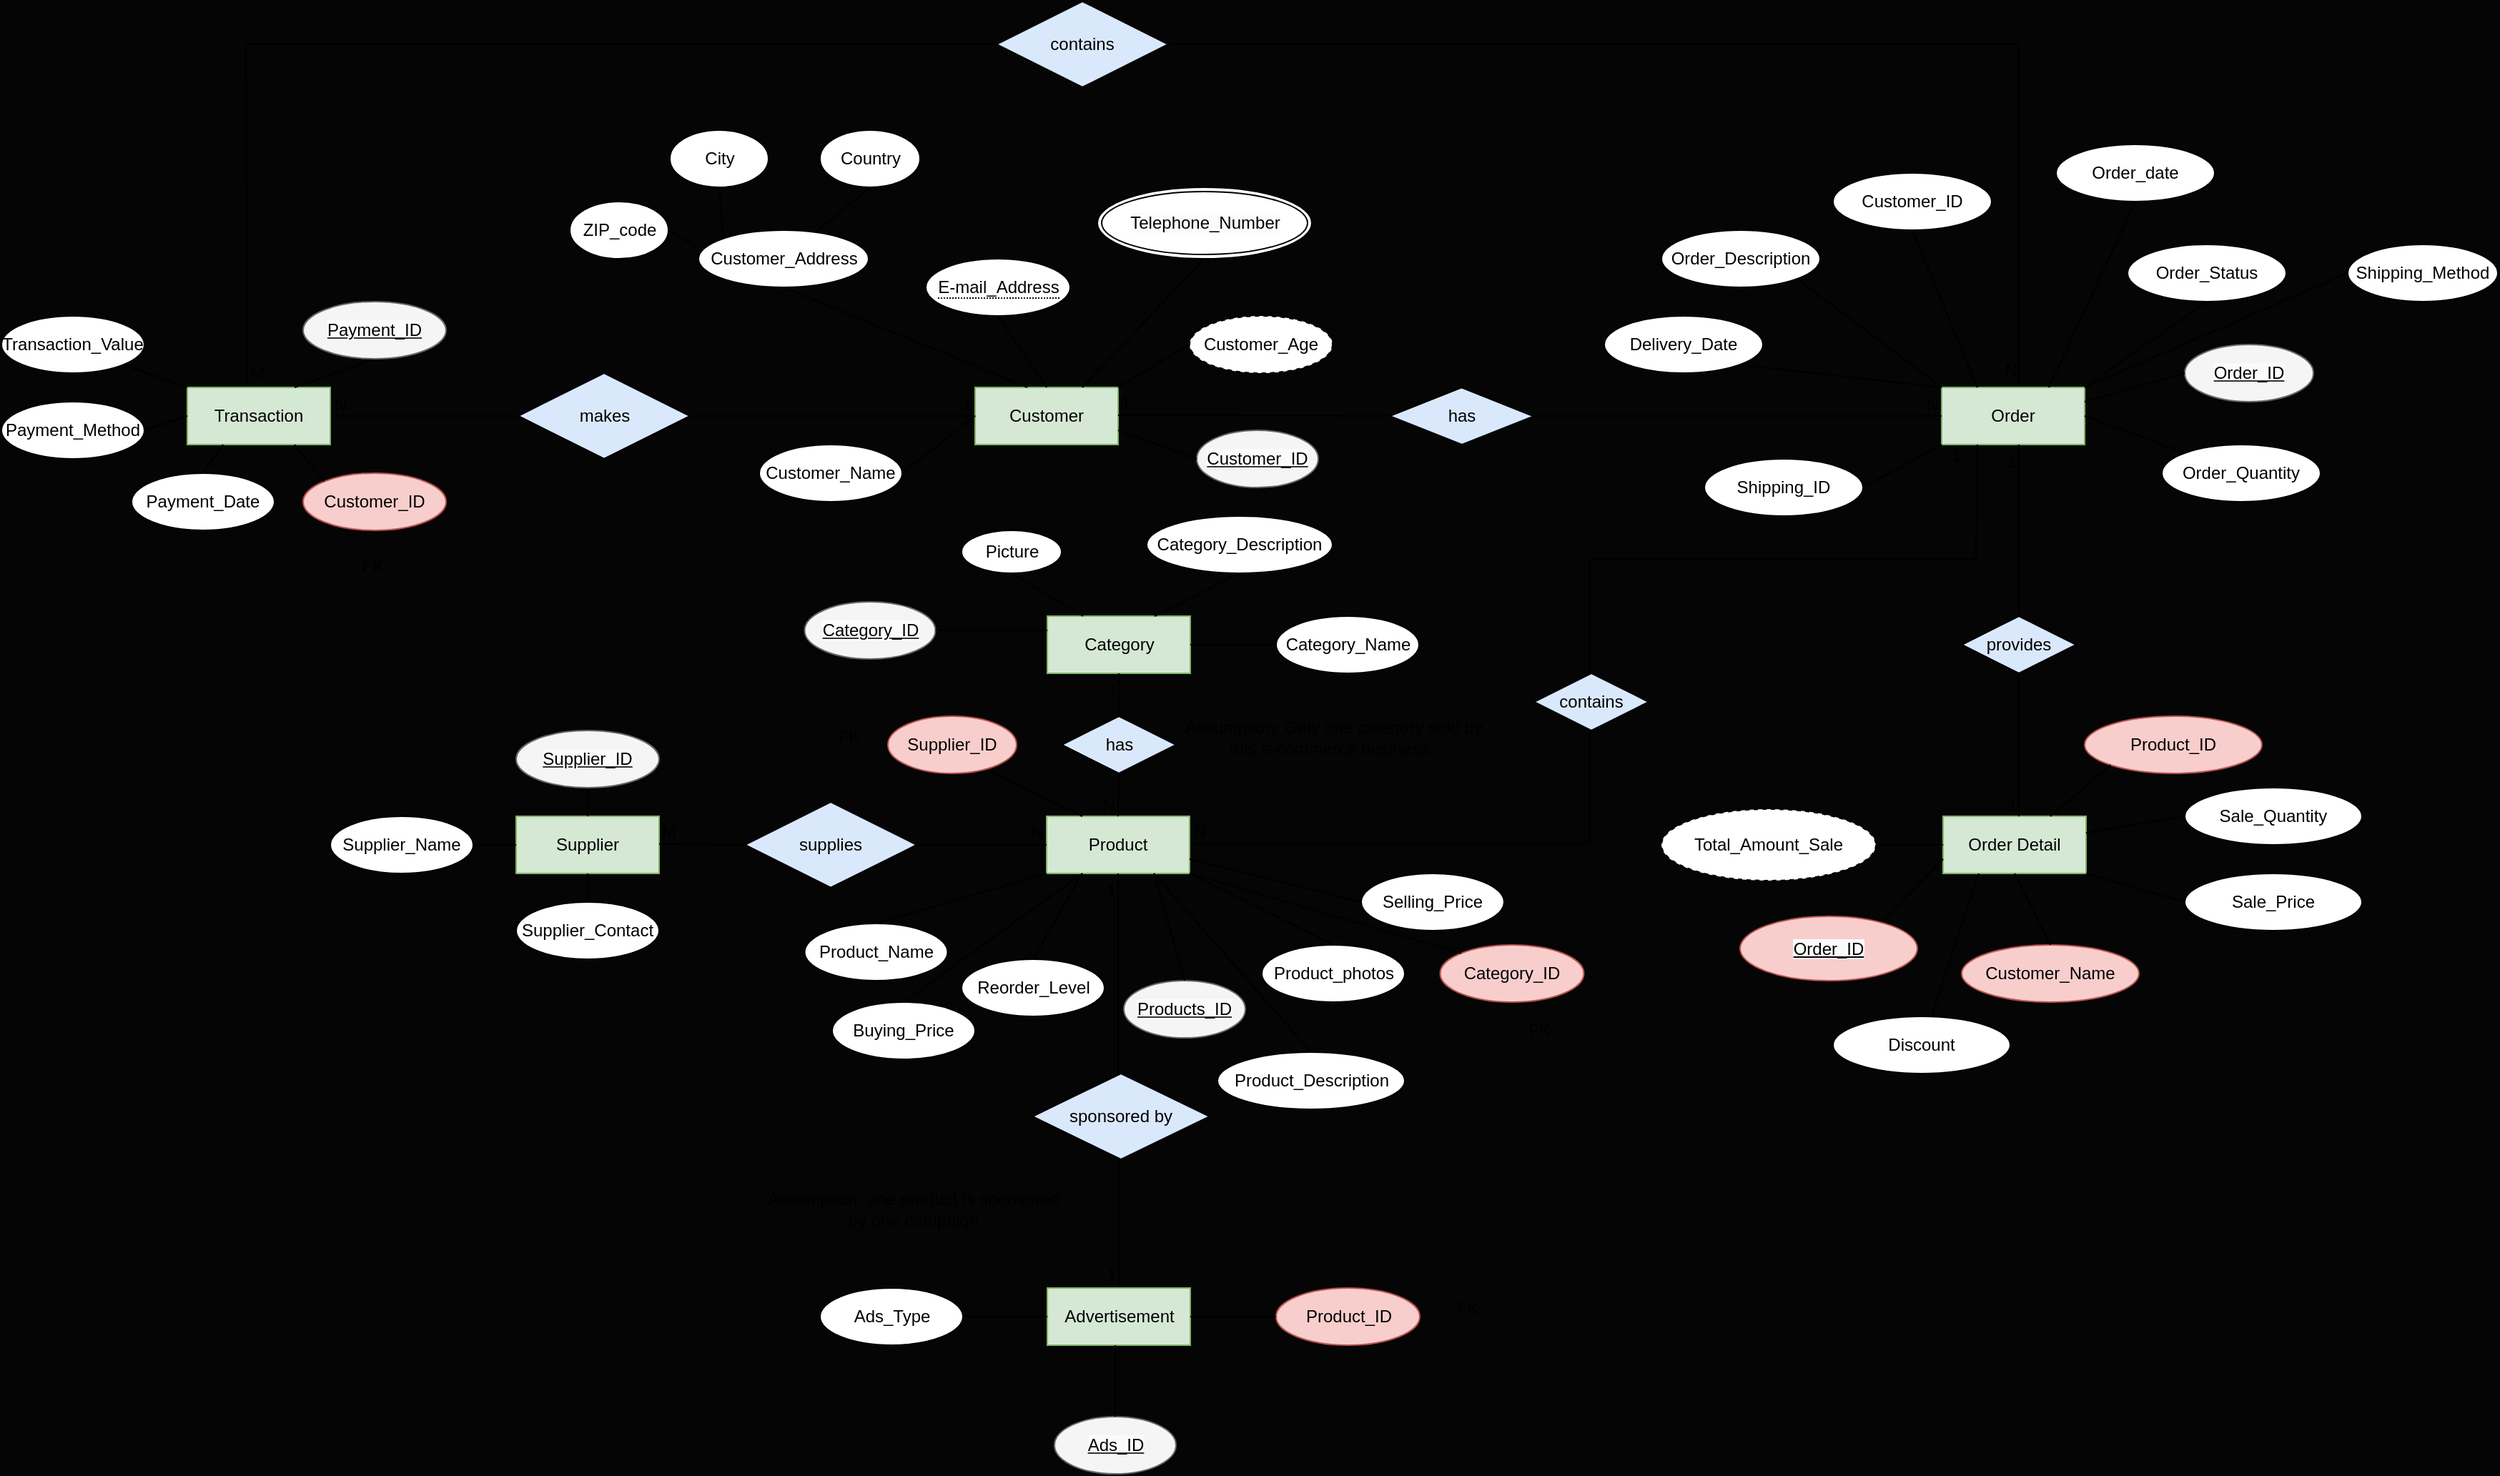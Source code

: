 <mxfile>
    <diagram name="Page-1" id="ivrqiA3PI_ZQujy4Wrm9">
        <mxGraphModel dx="2229" dy="1797" grid="1" gridSize="10" guides="1" tooltips="1" connect="1" arrows="1" fold="1" page="1" pageScale="1" pageWidth="1169" pageHeight="827" background="#050505" math="0" shadow="0">
            <root>
                <mxCell id="0"/>
                <mxCell id="1" parent="0"/>
                <mxCell id="GLYRe_VKkiP-eNtGVK_R-2" value="Customer" style="whiteSpace=wrap;html=1;align=center;fillColor=#d5e8d4;strokeColor=#82b366;" parent="1" vertex="1">
                    <mxGeometry x="511" y="-50" width="100" height="40" as="geometry"/>
                </mxCell>
                <mxCell id="GLYRe_VKkiP-eNtGVK_R-3" value="Product" style="whiteSpace=wrap;html=1;align=center;fillColor=#d5e8d4;strokeColor=#82b366;" parent="1" vertex="1">
                    <mxGeometry x="561" y="250" width="100" height="40" as="geometry"/>
                </mxCell>
                <mxCell id="GLYRe_VKkiP-eNtGVK_R-4" value="Order" style="whiteSpace=wrap;html=1;align=center;points=[[0,0,0,0,0],[0,0.25,0,0,0],[0,0.5,0,0,0],[0,0.75,0,0,0],[0,1,0,0,0],[0.25,0,0,0,0],[0.25,1,0,0,0],[0.5,0,0,0,0],[0.5,1,0,0,0],[0.75,0,0,0,0],[0.75,1,0,0,0],[1,0,0,0,0],[1,0.25,0,0,0],[1,0.5,0,0,0],[1,0.75,0,0,0],[1,1,0,0,0]];fillColor=#d5e8d4;strokeColor=#82b366;" parent="1" vertex="1">
                    <mxGeometry x="1187" y="-50" width="100" height="40" as="geometry"/>
                </mxCell>
                <mxCell id="GLYRe_VKkiP-eNtGVK_R-5" value="Order Detail" style="whiteSpace=wrap;html=1;align=center;fillColor=#d5e8d4;strokeColor=#82b366;" parent="1" vertex="1">
                    <mxGeometry x="1188" y="250" width="100" height="40" as="geometry"/>
                </mxCell>
                <mxCell id="GLYRe_VKkiP-eNtGVK_R-7" value="Supplier" style="whiteSpace=wrap;html=1;align=center;fillColor=#d5e8d4;strokeColor=#82b366;" parent="1" vertex="1">
                    <mxGeometry x="190" y="250" width="100" height="40" as="geometry"/>
                </mxCell>
                <mxCell id="GLYRe_VKkiP-eNtGVK_R-8" value="Category" style="whiteSpace=wrap;html=1;align=center;fillColor=#d5e8d4;strokeColor=#82b366;" parent="1" vertex="1">
                    <mxGeometry x="561.5" y="110" width="100" height="40" as="geometry"/>
                </mxCell>
                <mxCell id="GLYRe_VKkiP-eNtGVK_R-39" value="supplies" style="shape=rhombus;perimeter=rhombusPerimeter;whiteSpace=wrap;html=1;align=center;fillColor=#dae8fc;strokeColor=#07090D;" parent="1" vertex="1">
                    <mxGeometry x="350" y="240" width="120" height="60" as="geometry"/>
                </mxCell>
                <mxCell id="GLYRe_VKkiP-eNtGVK_R-41" value="Supplier_Name" style="ellipse;whiteSpace=wrap;html=1;align=center;" parent="1" vertex="1">
                    <mxGeometry x="60" y="250" width="100" height="40" as="geometry"/>
                </mxCell>
                <mxCell id="GLYRe_VKkiP-eNtGVK_R-43" value="Supplier_Contact" style="ellipse;whiteSpace=wrap;html=1;align=center;" parent="1" vertex="1">
                    <mxGeometry x="190" y="310" width="100" height="40" as="geometry"/>
                </mxCell>
                <mxCell id="GLYRe_VKkiP-eNtGVK_R-45" value="" style="endArrow=none;html=1;rounded=0;exitX=1;exitY=0.5;exitDx=0;exitDy=0;entryX=0;entryY=0.5;entryDx=0;entryDy=0;entryPerimeter=0;" parent="1" source="GLYRe_VKkiP-eNtGVK_R-41" target="GLYRe_VKkiP-eNtGVK_R-7" edge="1">
                    <mxGeometry relative="1" as="geometry">
                        <mxPoint x="170" y="274.5" as="sourcePoint"/>
                        <mxPoint x="190" y="275" as="targetPoint"/>
                    </mxGeometry>
                </mxCell>
                <mxCell id="GLYRe_VKkiP-eNtGVK_R-50" value="" style="endArrow=none;html=1;rounded=0;entryX=0.5;entryY=1;entryDx=0;entryDy=0;exitX=0.5;exitY=0;exitDx=0;exitDy=0;" parent="1" source="GLYRe_VKkiP-eNtGVK_R-7" edge="1">
                    <mxGeometry relative="1" as="geometry">
                        <mxPoint x="500" y="309" as="sourcePoint"/>
                        <mxPoint x="240" y="230" as="targetPoint"/>
                    </mxGeometry>
                </mxCell>
                <mxCell id="GLYRe_VKkiP-eNtGVK_R-51" value="" style="endArrow=none;html=1;rounded=0;entryX=0.5;entryY=1;entryDx=0;entryDy=0;exitX=0.5;exitY=0;exitDx=0;exitDy=0;" parent="1" source="GLYRe_VKkiP-eNtGVK_R-43" target="GLYRe_VKkiP-eNtGVK_R-7" edge="1">
                    <mxGeometry relative="1" as="geometry">
                        <mxPoint x="200" y="430" as="sourcePoint"/>
                        <mxPoint x="360" y="430" as="targetPoint"/>
                    </mxGeometry>
                </mxCell>
                <mxCell id="GLYRe_VKkiP-eNtGVK_R-56" value="" style="endArrow=none;html=1;rounded=0;entryX=0;entryY=0.5;entryDx=0;entryDy=0;" parent="1" target="GLYRe_VKkiP-eNtGVK_R-3" edge="1">
                    <mxGeometry relative="1" as="geometry">
                        <mxPoint x="290" y="269.5" as="sourcePoint"/>
                        <mxPoint x="450" y="269.5" as="targetPoint"/>
                        <Array as="points">
                            <mxPoint x="350" y="270"/>
                            <mxPoint x="410" y="300"/>
                            <mxPoint x="471" y="270"/>
                        </Array>
                    </mxGeometry>
                </mxCell>
                <mxCell id="GLYRe_VKkiP-eNtGVK_R-57" value="M" style="resizable=0;html=1;whiteSpace=wrap;align=left;verticalAlign=bottom;" parent="GLYRe_VKkiP-eNtGVK_R-56" connectable="0" vertex="1">
                    <mxGeometry x="-1" relative="1" as="geometry"/>
                </mxCell>
                <mxCell id="GLYRe_VKkiP-eNtGVK_R-58" value="N" style="resizable=0;html=1;whiteSpace=wrap;align=right;verticalAlign=bottom;" parent="GLYRe_VKkiP-eNtGVK_R-56" connectable="0" vertex="1">
                    <mxGeometry x="1" relative="1" as="geometry"/>
                </mxCell>
                <mxCell id="GLYRe_VKkiP-eNtGVK_R-60" value="&lt;meta charset=&quot;utf-8&quot;&gt;&lt;span style=&quot;color: rgb(0, 0, 0); font-family: Helvetica; font-size: 12px; font-style: normal; font-variant-ligatures: normal; font-variant-caps: normal; font-weight: 400; letter-spacing: normal; orphans: 2; text-align: center; text-indent: 0px; text-transform: none; widows: 2; word-spacing: 0px; -webkit-text-stroke-width: 0px; background-color: rgb(251, 251, 251); text-decoration-thickness: initial; text-decoration-style: initial; text-decoration-color: initial; float: none; display: inline !important;&quot;&gt;Supplier_ID&lt;/span&gt;" style="ellipse;whiteSpace=wrap;html=1;align=center;fontStyle=4;fillColor=#f5f5f5;fontColor=#333333;strokeColor=#666666;" parent="1" vertex="1">
                    <mxGeometry x="190" y="190" width="100" height="40" as="geometry"/>
                </mxCell>
                <mxCell id="GLYRe_VKkiP-eNtGVK_R-63" value="&lt;span style=&quot;color: rgb(0, 0, 0); font-family: Helvetica; font-size: 12px; font-style: normal; font-variant-ligatures: normal; font-variant-caps: normal; font-weight: 400; letter-spacing: normal; orphans: 2; text-align: center; text-indent: 0px; text-transform: none; widows: 2; word-spacing: 0px; -webkit-text-stroke-width: 0px; background-color: rgb(251, 251, 251); text-decoration-thickness: initial; text-decoration-style: initial; text-decoration-color: initial; float: none; display: inline !important;&quot;&gt;Category_ID&lt;/span&gt;" style="ellipse;whiteSpace=wrap;html=1;align=center;fontStyle=4;fillColor=#f5f5f5;fontColor=#333333;strokeColor=#666666;" parent="1" vertex="1">
                    <mxGeometry x="391.75" y="100" width="91.5" height="40" as="geometry"/>
                </mxCell>
                <mxCell id="GLYRe_VKkiP-eNtGVK_R-64" value="Product_Name" style="ellipse;whiteSpace=wrap;html=1;align=center;" parent="1" vertex="1">
                    <mxGeometry x="391.75" y="325" width="100" height="40" as="geometry"/>
                </mxCell>
                <mxCell id="GLYRe_VKkiP-eNtGVK_R-65" value="Buying_Price" style="ellipse;whiteSpace=wrap;html=1;align=center;" parent="1" vertex="1">
                    <mxGeometry x="411" y="380" width="100" height="40" as="geometry"/>
                </mxCell>
                <mxCell id="GLYRe_VKkiP-eNtGVK_R-67" value="has" style="shape=rhombus;perimeter=rhombusPerimeter;whiteSpace=wrap;html=1;align=center;fillColor=#dae8fc;strokeColor=#07090D;" parent="1" vertex="1">
                    <mxGeometry x="571.5" y="180" width="80" height="40" as="geometry"/>
                </mxCell>
                <mxCell id="GLYRe_VKkiP-eNtGVK_R-75" value="Category_Name" style="ellipse;whiteSpace=wrap;html=1;align=center;" parent="1" vertex="1">
                    <mxGeometry x="721.5" y="110" width="100" height="40" as="geometry"/>
                </mxCell>
                <mxCell id="GLYRe_VKkiP-eNtGVK_R-76" value="&lt;span style=&quot;color: rgb(0, 0, 0); font-family: Helvetica; font-size: 12px; font-style: normal; font-variant-ligatures: normal; font-variant-caps: normal; font-weight: 400; letter-spacing: normal; orphans: 2; text-align: center; text-indent: 0px; text-transform: none; widows: 2; word-spacing: 0px; -webkit-text-stroke-width: 0px; background-color: rgb(251, 251, 251); text-decoration-thickness: initial; text-decoration-style: initial; text-decoration-color: initial; float: none; display: inline !important;&quot;&gt;Products_ID&lt;/span&gt;" style="ellipse;whiteSpace=wrap;html=1;align=center;fontStyle=4;fillColor=#f5f5f5;fontColor=#333333;strokeColor=#666666;" parent="1" vertex="1">
                    <mxGeometry x="615" y="365" width="85" height="40" as="geometry"/>
                </mxCell>
                <mxCell id="GLYRe_VKkiP-eNtGVK_R-77" value="Product_Description" style="ellipse;whiteSpace=wrap;html=1;align=center;" parent="1" vertex="1">
                    <mxGeometry x="680.5" y="415" width="131" height="40" as="geometry"/>
                </mxCell>
                <mxCell id="GLYRe_VKkiP-eNtGVK_R-83" value="Category_Description" style="ellipse;whiteSpace=wrap;html=1;align=center;" parent="1" vertex="1">
                    <mxGeometry x="631" y="40" width="130" height="40" as="geometry"/>
                </mxCell>
                <mxCell id="GLYRe_VKkiP-eNtGVK_R-89" value="Assumption: Only one category sold by this e-commerce business&amp;nbsp;&amp;nbsp;" style="text;html=1;strokeColor=none;fillColor=none;align=center;verticalAlign=middle;whiteSpace=wrap;rounded=0;" parent="1" vertex="1">
                    <mxGeometry x="651.5" y="180" width="220" height="30" as="geometry"/>
                </mxCell>
                <mxCell id="GLYRe_VKkiP-eNtGVK_R-91" value="Selling_Price" style="ellipse;whiteSpace=wrap;html=1;align=center;" parent="1" vertex="1">
                    <mxGeometry x="781" y="290" width="100" height="40" as="geometry"/>
                </mxCell>
                <mxCell id="GLYRe_VKkiP-eNtGVK_R-92" value="Product_photos" style="ellipse;whiteSpace=wrap;html=1;align=center;" parent="1" vertex="1">
                    <mxGeometry x="711.5" y="340" width="100" height="40" as="geometry"/>
                </mxCell>
                <mxCell id="GLYRe_VKkiP-eNtGVK_R-93" value="has" style="shape=rhombus;perimeter=rhombusPerimeter;whiteSpace=wrap;html=1;align=center;fillColor=#dae8fc;strokeColor=#07090D;" parent="1" vertex="1">
                    <mxGeometry x="801" y="-50" width="101" height="40" as="geometry"/>
                </mxCell>
                <mxCell id="GLYRe_VKkiP-eNtGVK_R-98" value="" style="endArrow=none;html=1;rounded=0;exitX=1;exitY=0.5;exitDx=0;exitDy=0;entryX=0;entryY=0.25;entryDx=0;entryDy=0;" parent="1" source="GLYRe_VKkiP-eNtGVK_R-63" target="GLYRe_VKkiP-eNtGVK_R-8" edge="1">
                    <mxGeometry relative="1" as="geometry">
                        <mxPoint x="209.5" y="260" as="sourcePoint"/>
                        <mxPoint x="561" y="130" as="targetPoint"/>
                    </mxGeometry>
                </mxCell>
                <mxCell id="GLYRe_VKkiP-eNtGVK_R-99" value="" style="endArrow=none;html=1;rounded=0;exitX=0;exitY=0.5;exitDx=0;exitDy=0;entryX=1;entryY=0.5;entryDx=0;entryDy=0;" parent="1" source="GLYRe_VKkiP-eNtGVK_R-75" target="GLYRe_VKkiP-eNtGVK_R-8" edge="1">
                    <mxGeometry relative="1" as="geometry">
                        <mxPoint x="560.5" y="120" as="sourcePoint"/>
                        <mxPoint x="610.5" y="120" as="targetPoint"/>
                    </mxGeometry>
                </mxCell>
                <mxCell id="GLYRe_VKkiP-eNtGVK_R-104" style="edgeStyle=orthogonalEdgeStyle;rounded=0;orthogonalLoop=1;jettySize=auto;html=1;exitX=0.5;exitY=1;exitDx=0;exitDy=0;" parent="1" source="GLYRe_VKkiP-eNtGVK_R-67" target="GLYRe_VKkiP-eNtGVK_R-67" edge="1">
                    <mxGeometry relative="1" as="geometry"/>
                </mxCell>
                <mxCell id="GLYRe_VKkiP-eNtGVK_R-115" value="" style="endArrow=none;html=1;rounded=0;exitX=0.5;exitY=0;exitDx=0;exitDy=0;entryX=0;entryY=1;entryDx=0;entryDy=0;" parent="1" source="GLYRe_VKkiP-eNtGVK_R-64" target="GLYRe_VKkiP-eNtGVK_R-3" edge="1">
                    <mxGeometry relative="1" as="geometry">
                        <mxPoint x="810" y="80" as="sourcePoint"/>
                        <mxPoint x="783" y="130" as="targetPoint"/>
                        <Array as="points"/>
                    </mxGeometry>
                </mxCell>
                <mxCell id="GLYRe_VKkiP-eNtGVK_R-116" value="" style="endArrow=none;html=1;rounded=0;exitX=0.5;exitY=0;exitDx=0;exitDy=0;entryX=0.75;entryY=1;entryDx=0;entryDy=0;" parent="1" source="GLYRe_VKkiP-eNtGVK_R-76" target="GLYRe_VKkiP-eNtGVK_R-3" edge="1">
                    <mxGeometry relative="1" as="geometry">
                        <mxPoint x="500" y="350" as="sourcePoint"/>
                        <mxPoint x="571" y="300" as="targetPoint"/>
                        <Array as="points"/>
                    </mxGeometry>
                </mxCell>
                <mxCell id="GLYRe_VKkiP-eNtGVK_R-117" value="" style="endArrow=none;html=1;rounded=0;exitX=0.5;exitY=0;exitDx=0;exitDy=0;entryX=1;entryY=1;entryDx=0;entryDy=0;" parent="1" source="GLYRe_VKkiP-eNtGVK_R-92" target="GLYRe_VKkiP-eNtGVK_R-3" edge="1">
                    <mxGeometry relative="1" as="geometry">
                        <mxPoint x="646" y="360" as="sourcePoint"/>
                        <mxPoint x="621" y="300" as="targetPoint"/>
                        <Array as="points"/>
                    </mxGeometry>
                </mxCell>
                <mxCell id="GLYRe_VKkiP-eNtGVK_R-118" value="" style="endArrow=none;html=1;rounded=0;exitX=0.5;exitY=0;exitDx=0;exitDy=0;entryX=0.75;entryY=1;entryDx=0;entryDy=0;" parent="1" source="GLYRe_VKkiP-eNtGVK_R-77" target="GLYRe_VKkiP-eNtGVK_R-3" edge="1">
                    <mxGeometry relative="1" as="geometry">
                        <mxPoint x="761" y="340" as="sourcePoint"/>
                        <mxPoint x="671" y="300" as="targetPoint"/>
                        <Array as="points"/>
                    </mxGeometry>
                </mxCell>
                <mxCell id="GLYRe_VKkiP-eNtGVK_R-119" value="" style="endArrow=none;html=1;rounded=0;exitX=0.5;exitY=0;exitDx=0;exitDy=0;entryX=0.25;entryY=1;entryDx=0;entryDy=0;" parent="1" source="GLYRe_VKkiP-eNtGVK_R-65" target="GLYRe_VKkiP-eNtGVK_R-3" edge="1">
                    <mxGeometry relative="1" as="geometry">
                        <mxPoint x="737" y="400" as="sourcePoint"/>
                        <mxPoint x="646" y="300" as="targetPoint"/>
                        <Array as="points"/>
                    </mxGeometry>
                </mxCell>
                <mxCell id="GLYRe_VKkiP-eNtGVK_R-122" value="" style="endArrow=none;html=1;rounded=0;exitX=0;exitY=0.5;exitDx=0;exitDy=0;entryX=1;entryY=0.75;entryDx=0;entryDy=0;" parent="1" source="GLYRe_VKkiP-eNtGVK_R-91" target="GLYRe_VKkiP-eNtGVK_R-3" edge="1">
                    <mxGeometry relative="1" as="geometry">
                        <mxPoint x="761" y="340" as="sourcePoint"/>
                        <mxPoint x="671" y="300" as="targetPoint"/>
                        <Array as="points"/>
                    </mxGeometry>
                </mxCell>
                <mxCell id="GLYRe_VKkiP-eNtGVK_R-123" value="&lt;span style=&quot;color: rgb(0, 0, 0); font-family: Helvetica; font-size: 12px; font-style: normal; font-variant-ligatures: normal; font-variant-caps: normal; font-weight: 400; letter-spacing: normal; orphans: 2; text-align: center; text-indent: 0px; text-transform: none; widows: 2; word-spacing: 0px; -webkit-text-stroke-width: 0px; background-color: rgb(251, 251, 251); text-decoration-thickness: initial; text-decoration-style: initial; text-decoration-color: initial; float: none; display: inline !important;&quot;&gt;Customer_ID&lt;/span&gt;" style="ellipse;whiteSpace=wrap;html=1;align=center;fontStyle=4;fillColor=#f5f5f5;fontColor=#333333;strokeColor=#666666;" parent="1" vertex="1">
                    <mxGeometry x="666" y="-20" width="85" height="40" as="geometry"/>
                </mxCell>
                <mxCell id="GLYRe_VKkiP-eNtGVK_R-124" value="Customer_Name" style="ellipse;whiteSpace=wrap;html=1;align=center;" parent="1" vertex="1">
                    <mxGeometry x="360" y="-10" width="100" height="40" as="geometry"/>
                </mxCell>
                <mxCell id="GLYRe_VKkiP-eNtGVK_R-125" value="Order_Status" style="ellipse;whiteSpace=wrap;html=1;align=center;" parent="1" vertex="1">
                    <mxGeometry x="1317" y="-150" width="111" height="40" as="geometry"/>
                </mxCell>
                <mxCell id="GLYRe_VKkiP-eNtGVK_R-126" value="Customer_Address" style="ellipse;whiteSpace=wrap;html=1;align=center;" parent="1" vertex="1">
                    <mxGeometry x="317.5" y="-160" width="119" height="40" as="geometry"/>
                </mxCell>
                <mxCell id="GLYRe_VKkiP-eNtGVK_R-127" value="Customer_Age" style="ellipse;whiteSpace=wrap;html=1;align=center;dashed=1;" parent="1" vertex="1">
                    <mxGeometry x="661" y="-100" width="100" height="40" as="geometry"/>
                </mxCell>
                <mxCell id="GLYRe_VKkiP-eNtGVK_R-128" value="&lt;span style=&quot;color: rgb(0, 0, 0); font-family: Helvetica; font-size: 12px; font-style: normal; font-variant-ligatures: normal; font-variant-caps: normal; font-weight: 400; letter-spacing: normal; orphans: 2; text-align: center; text-indent: 0px; text-transform: none; widows: 2; word-spacing: 0px; -webkit-text-stroke-width: 0px; background-color: rgb(251, 251, 251); text-decoration-thickness: initial; text-decoration-style: initial; text-decoration-color: initial; float: none; display: inline !important;&quot;&gt;Telephone_Number&lt;/span&gt;" style="ellipse;shape=doubleEllipse;margin=3;whiteSpace=wrap;html=1;align=center;" parent="1" vertex="1">
                    <mxGeometry x="596.5" y="-190" width="150" height="50" as="geometry"/>
                </mxCell>
                <mxCell id="GLYRe_VKkiP-eNtGVK_R-129" value="ZIP_code" style="ellipse;whiteSpace=wrap;html=1;align=center;" parent="1" vertex="1">
                    <mxGeometry x="227.5" y="-180" width="69" height="40" as="geometry"/>
                </mxCell>
                <mxCell id="GLYRe_VKkiP-eNtGVK_R-130" value="City" style="ellipse;whiteSpace=wrap;html=1;align=center;" parent="1" vertex="1">
                    <mxGeometry x="297.5" y="-230" width="69" height="40" as="geometry"/>
                </mxCell>
                <mxCell id="GLYRe_VKkiP-eNtGVK_R-131" value="Country" style="ellipse;whiteSpace=wrap;html=1;align=center;" parent="1" vertex="1">
                    <mxGeometry x="402.5" y="-230" width="70" height="40" as="geometry"/>
                </mxCell>
                <mxCell id="GLYRe_VKkiP-eNtGVK_R-133" value="&lt;span style=&quot;border-bottom: 1px dotted&quot;&gt;E-mail_Address&lt;/span&gt;" style="ellipse;whiteSpace=wrap;html=1;align=center;" parent="1" vertex="1">
                    <mxGeometry x="476.5" y="-140" width="101" height="40" as="geometry"/>
                </mxCell>
                <mxCell id="GLYRe_VKkiP-eNtGVK_R-135" value="" style="endArrow=none;html=1;rounded=0;entryX=1;entryY=0;entryDx=0;entryDy=0;exitX=0;exitY=0.5;exitDx=0;exitDy=0;" parent="1" source="GLYRe_VKkiP-eNtGVK_R-127" target="GLYRe_VKkiP-eNtGVK_R-2" edge="1">
                    <mxGeometry relative="1" as="geometry">
                        <mxPoint x="652.5" y="-66" as="sourcePoint"/>
                        <mxPoint x="789.5" y="-20" as="targetPoint"/>
                        <Array as="points"/>
                    </mxGeometry>
                </mxCell>
                <mxCell id="GLYRe_VKkiP-eNtGVK_R-136" value="" style="endArrow=none;html=1;rounded=0;entryX=0.75;entryY=0;entryDx=0;entryDy=0;exitX=0.5;exitY=1;exitDx=0;exitDy=0;" parent="1" source="GLYRe_VKkiP-eNtGVK_R-128" target="GLYRe_VKkiP-eNtGVK_R-2" edge="1">
                    <mxGeometry relative="1" as="geometry">
                        <mxPoint x="642.5" y="-140" as="sourcePoint"/>
                        <mxPoint x="627.5" y="-40" as="targetPoint"/>
                        <Array as="points"/>
                    </mxGeometry>
                </mxCell>
                <mxCell id="GLYRe_VKkiP-eNtGVK_R-137" value="" style="endArrow=none;html=1;rounded=0;entryX=0.5;entryY=0;entryDx=0;entryDy=0;exitX=0.5;exitY=1;exitDx=0;exitDy=0;" parent="1" source="GLYRe_VKkiP-eNtGVK_R-133" target="GLYRe_VKkiP-eNtGVK_R-2" edge="1">
                    <mxGeometry relative="1" as="geometry">
                        <mxPoint x="652.5" y="-130" as="sourcePoint"/>
                        <mxPoint x="602.5" y="-40" as="targetPoint"/>
                        <Array as="points"/>
                    </mxGeometry>
                </mxCell>
                <mxCell id="GLYRe_VKkiP-eNtGVK_R-138" value="" style="endArrow=none;html=1;rounded=0;exitX=0.5;exitY=1;exitDx=0;exitDy=0;" parent="1" source="GLYRe_VKkiP-eNtGVK_R-126" edge="1">
                    <mxGeometry relative="1" as="geometry">
                        <mxPoint x="537.5" y="-90" as="sourcePoint"/>
                        <mxPoint x="547.5" y="-50" as="targetPoint"/>
                        <Array as="points"/>
                    </mxGeometry>
                </mxCell>
                <mxCell id="GLYRe_VKkiP-eNtGVK_R-140" value="" style="endArrow=none;html=1;rounded=0;exitX=0;exitY=0.5;exitDx=0;exitDy=0;" parent="1" source="GLYRe_VKkiP-eNtGVK_R-123" edge="1">
                    <mxGeometry relative="1" as="geometry">
                        <mxPoint x="661" as="sourcePoint"/>
                        <mxPoint x="611" y="-20" as="targetPoint"/>
                        <Array as="points"/>
                    </mxGeometry>
                </mxCell>
                <mxCell id="GLYRe_VKkiP-eNtGVK_R-141" value="" style="endArrow=none;html=1;rounded=0;entryX=0;entryY=0.5;entryDx=0;entryDy=0;exitX=1;exitY=0.5;exitDx=0;exitDy=0;" parent="1" source="GLYRe_VKkiP-eNtGVK_R-124" target="GLYRe_VKkiP-eNtGVK_R-2" edge="1">
                    <mxGeometry relative="1" as="geometry">
                        <mxPoint x="457.5" as="sourcePoint"/>
                        <mxPoint x="527.5" y="-30" as="targetPoint"/>
                        <Array as="points"/>
                    </mxGeometry>
                </mxCell>
                <mxCell id="GLYRe_VKkiP-eNtGVK_R-142" value="" style="endArrow=none;html=1;rounded=0;exitX=1;exitY=0.5;exitDx=0;exitDy=0;entryX=0.017;entryY=0.35;entryDx=0;entryDy=0;entryPerimeter=0;" parent="1" source="GLYRe_VKkiP-eNtGVK_R-129" target="GLYRe_VKkiP-eNtGVK_R-126" edge="1">
                    <mxGeometry relative="1" as="geometry">
                        <mxPoint x="387.5" y="-110" as="sourcePoint"/>
                        <mxPoint x="557.5" y="-40" as="targetPoint"/>
                        <Array as="points"/>
                    </mxGeometry>
                </mxCell>
                <mxCell id="GLYRe_VKkiP-eNtGVK_R-143" value="" style="endArrow=none;html=1;rounded=0;exitX=0.5;exitY=1;exitDx=0;exitDy=0;entryX=0;entryY=0;entryDx=0;entryDy=0;" parent="1" source="GLYRe_VKkiP-eNtGVK_R-130" target="GLYRe_VKkiP-eNtGVK_R-126" edge="1">
                    <mxGeometry relative="1" as="geometry">
                        <mxPoint x="306.5" y="-150" as="sourcePoint"/>
                        <mxPoint x="329.5" y="-136" as="targetPoint"/>
                        <Array as="points"/>
                    </mxGeometry>
                </mxCell>
                <mxCell id="GLYRe_VKkiP-eNtGVK_R-144" value="" style="endArrow=none;html=1;rounded=0;exitX=0.5;exitY=1;exitDx=0;exitDy=0;" parent="1" source="GLYRe_VKkiP-eNtGVK_R-131" target="GLYRe_VKkiP-eNtGVK_R-126" edge="1">
                    <mxGeometry relative="1" as="geometry">
                        <mxPoint x="422.5" y="-189" as="sourcePoint"/>
                        <mxPoint x="345.5" y="-144" as="targetPoint"/>
                        <Array as="points"/>
                    </mxGeometry>
                </mxCell>
                <mxCell id="GLYRe_VKkiP-eNtGVK_R-150" value="" style="endArrow=none;html=1;rounded=0;entryX=0;entryY=0.5;entryDx=0;entryDy=0;" parent="1" target="GLYRe_VKkiP-eNtGVK_R-4" edge="1">
                    <mxGeometry relative="1" as="geometry">
                        <mxPoint x="611" y="-30.5" as="sourcePoint"/>
                        <mxPoint x="771" y="-30.5" as="targetPoint"/>
                        <Array as="points">
                            <mxPoint x="801" y="-30"/>
                            <mxPoint x="851" y="-50"/>
                            <mxPoint x="901" y="-30"/>
                        </Array>
                    </mxGeometry>
                </mxCell>
                <mxCell id="GLYRe_VKkiP-eNtGVK_R-151" value="1" style="resizable=0;html=1;whiteSpace=wrap;align=left;verticalAlign=bottom;" parent="GLYRe_VKkiP-eNtGVK_R-150" connectable="0" vertex="1">
                    <mxGeometry x="-1" relative="1" as="geometry"/>
                </mxCell>
                <mxCell id="GLYRe_VKkiP-eNtGVK_R-152" value="N" style="resizable=0;html=1;whiteSpace=wrap;align=right;verticalAlign=bottom;" parent="GLYRe_VKkiP-eNtGVK_R-150" connectable="0" vertex="1">
                    <mxGeometry x="1" relative="1" as="geometry"/>
                </mxCell>
                <mxCell id="GLYRe_VKkiP-eNtGVK_R-154" value="Order_Description" style="ellipse;whiteSpace=wrap;html=1;align=center;" parent="1" vertex="1">
                    <mxGeometry x="991" y="-160" width="111" height="40" as="geometry"/>
                </mxCell>
                <mxCell id="GLYRe_VKkiP-eNtGVK_R-158" value="Delivery_Date" style="ellipse;whiteSpace=wrap;html=1;align=center;" parent="1" vertex="1">
                    <mxGeometry x="951" y="-100" width="111" height="40" as="geometry"/>
                </mxCell>
                <mxCell id="GLYRe_VKkiP-eNtGVK_R-159" value="Shipping_Method" style="ellipse;whiteSpace=wrap;html=1;align=center;" parent="1" vertex="1">
                    <mxGeometry x="1471" y="-150" width="105" height="40" as="geometry"/>
                </mxCell>
                <mxCell id="GLYRe_VKkiP-eNtGVK_R-160" value="&lt;span style=&quot;color: rgb(0, 0, 0); font-family: Helvetica; font-size: 12px; font-style: normal; font-variant-ligatures: normal; font-variant-caps: normal; font-weight: 400; letter-spacing: normal; orphans: 2; text-align: center; text-indent: 0px; text-transform: none; widows: 2; word-spacing: 0px; -webkit-text-stroke-width: 0px; background-color: rgb(251, 251, 251); text-decoration-thickness: initial; text-decoration-style: initial; text-decoration-color: initial; float: none; display: inline !important;&quot;&gt;Order_ID&lt;/span&gt;" style="ellipse;whiteSpace=wrap;html=1;align=center;fontStyle=4;fillColor=#f5f5f5;fontColor=#333333;strokeColor=#666666;" parent="1" vertex="1">
                    <mxGeometry x="1357" y="-80" width="90" height="40" as="geometry"/>
                </mxCell>
                <mxCell id="GLYRe_VKkiP-eNtGVK_R-162" value="Order_date" style="ellipse;whiteSpace=wrap;html=1;align=center;" parent="1" vertex="1">
                    <mxGeometry x="1267" y="-220" width="111" height="40" as="geometry"/>
                </mxCell>
                <mxCell id="GLYRe_VKkiP-eNtGVK_R-163" value="Customer_ID" style="ellipse;whiteSpace=wrap;html=1;align=center;" parent="1" vertex="1">
                    <mxGeometry x="1111" y="-200" width="111" height="40" as="geometry"/>
                </mxCell>
                <mxCell id="GLYRe_VKkiP-eNtGVK_R-164" value="provides" style="shape=rhombus;perimeter=rhombusPerimeter;whiteSpace=wrap;html=1;align=center;fillColor=#dae8fc;strokeColor=#00040a;" parent="1" vertex="1">
                    <mxGeometry x="1201" y="110" width="80" height="40" as="geometry"/>
                </mxCell>
                <mxCell id="GLYRe_VKkiP-eNtGVK_R-170" value="" style="endArrow=none;html=1;rounded=0;exitX=0;exitY=0.5;exitDx=0;exitDy=0;entryX=1;entryY=0.25;entryDx=0;entryDy=0;" parent="1" source="GLYRe_VKkiP-eNtGVK_R-160" target="GLYRe_VKkiP-eNtGVK_R-4" edge="1">
                    <mxGeometry relative="1" as="geometry">
                        <mxPoint x="1347" y="-60" as="sourcePoint"/>
                        <mxPoint x="1308" y="-29" as="targetPoint"/>
                        <Array as="points"/>
                    </mxGeometry>
                </mxCell>
                <mxCell id="GLYRe_VKkiP-eNtGVK_R-171" value="" style="endArrow=none;html=1;rounded=0;exitX=0.5;exitY=1;exitDx=0;exitDy=0;entryX=1;entryY=0;entryDx=0;entryDy=0;" parent="1" source="GLYRe_VKkiP-eNtGVK_R-125" target="GLYRe_VKkiP-eNtGVK_R-4" edge="1">
                    <mxGeometry relative="1" as="geometry">
                        <mxPoint x="1356" y="-70" as="sourcePoint"/>
                        <mxPoint x="1257" y="-30" as="targetPoint"/>
                        <Array as="points"/>
                    </mxGeometry>
                </mxCell>
                <mxCell id="GLYRe_VKkiP-eNtGVK_R-172" value="" style="endArrow=none;html=1;rounded=0;exitX=0.5;exitY=1;exitDx=0;exitDy=0;entryX=0.75;entryY=0;entryDx=0;entryDy=0;" parent="1" source="GLYRe_VKkiP-eNtGVK_R-162" target="GLYRe_VKkiP-eNtGVK_R-4" edge="1">
                    <mxGeometry relative="1" as="geometry">
                        <mxPoint x="1353" y="-110" as="sourcePoint"/>
                        <mxPoint x="1287" y="-50" as="targetPoint"/>
                        <Array as="points"/>
                    </mxGeometry>
                </mxCell>
                <mxCell id="GLYRe_VKkiP-eNtGVK_R-174" value="" style="endArrow=none;html=1;rounded=0;exitX=0.5;exitY=1;exitDx=0;exitDy=0;entryX=0.25;entryY=0;entryDx=0;entryDy=0;" parent="1" source="GLYRe_VKkiP-eNtGVK_R-163" target="GLYRe_VKkiP-eNtGVK_R-4" edge="1">
                    <mxGeometry relative="1" as="geometry">
                        <mxPoint x="1148" y="-220" as="sourcePoint"/>
                        <mxPoint x="1077" y="-90" as="targetPoint"/>
                        <Array as="points"/>
                    </mxGeometry>
                </mxCell>
                <mxCell id="GLYRe_VKkiP-eNtGVK_R-175" value="" style="endArrow=none;html=1;rounded=0;entryX=1;entryY=0;entryDx=0;entryDy=0;entryPerimeter=0;exitX=0;exitY=0.5;exitDx=0;exitDy=0;" parent="1" source="GLYRe_VKkiP-eNtGVK_R-159" target="GLYRe_VKkiP-eNtGVK_R-4" edge="1">
                    <mxGeometry relative="1" as="geometry">
                        <mxPoint x="1471" y="-130" as="sourcePoint"/>
                        <mxPoint x="1137" as="targetPoint"/>
                        <Array as="points"/>
                    </mxGeometry>
                </mxCell>
                <mxCell id="GLYRe_VKkiP-eNtGVK_R-176" value="" style="endArrow=none;html=1;rounded=0;exitX=1;exitY=1;exitDx=0;exitDy=0;entryX=0;entryY=0;entryDx=0;entryDy=0;" parent="1" source="GLYRe_VKkiP-eNtGVK_R-154" target="GLYRe_VKkiP-eNtGVK_R-4" edge="1">
                    <mxGeometry relative="1" as="geometry">
                        <mxPoint x="1128" y="-180" as="sourcePoint"/>
                        <mxPoint x="1206" y="-43" as="targetPoint"/>
                        <Array as="points"/>
                    </mxGeometry>
                </mxCell>
                <mxCell id="GLYRe_VKkiP-eNtGVK_R-177" value="" style="endArrow=none;html=1;rounded=0;exitX=1;exitY=1;exitDx=0;exitDy=0;entryX=0;entryY=0;entryDx=0;entryDy=0;" parent="1" source="GLYRe_VKkiP-eNtGVK_R-158" target="GLYRe_VKkiP-eNtGVK_R-4" edge="1">
                    <mxGeometry relative="1" as="geometry">
                        <mxPoint x="1138" y="-170" as="sourcePoint"/>
                        <mxPoint x="1216" y="-33" as="targetPoint"/>
                        <Array as="points"/>
                    </mxGeometry>
                </mxCell>
                <mxCell id="GLYRe_VKkiP-eNtGVK_R-180" value="" style="endArrow=none;html=1;rounded=0;entryX=0;entryY=0;entryDx=0;entryDy=0;exitX=0.5;exitY=1;exitDx=0;exitDy=0;" parent="1" edge="1">
                    <mxGeometry relative="1" as="geometry">
                        <mxPoint x="1241" y="-10" as="sourcePoint"/>
                        <mxPoint x="1241" y="250" as="targetPoint"/>
                        <Array as="points">
                            <mxPoint x="1241" y="110"/>
                            <mxPoint x="1201" y="130"/>
                            <mxPoint x="1241" y="150"/>
                            <mxPoint x="1241" y="210"/>
                            <mxPoint x="1241" y="250"/>
                        </Array>
                    </mxGeometry>
                </mxCell>
                <mxCell id="GLYRe_VKkiP-eNtGVK_R-181" value="1" style="resizable=0;html=1;whiteSpace=wrap;align=left;verticalAlign=bottom;" parent="GLYRe_VKkiP-eNtGVK_R-180" connectable="0" vertex="1">
                    <mxGeometry x="-1" relative="1" as="geometry">
                        <mxPoint x="-10" y="20" as="offset"/>
                    </mxGeometry>
                </mxCell>
                <mxCell id="GLYRe_VKkiP-eNtGVK_R-182" value="1" style="resizable=0;html=1;whiteSpace=wrap;align=right;verticalAlign=bottom;" parent="GLYRe_VKkiP-eNtGVK_R-180" connectable="0" vertex="1">
                    <mxGeometry x="1" relative="1" as="geometry">
                        <mxPoint as="offset"/>
                    </mxGeometry>
                </mxCell>
                <mxCell id="GLYRe_VKkiP-eNtGVK_R-183" value="&lt;span style=&quot;color: rgb(0, 0, 0); font-family: Helvetica; font-size: 12px; font-style: normal; font-variant-ligatures: normal; font-variant-caps: normal; font-weight: 400; letter-spacing: normal; orphans: 2; text-align: center; text-indent: 0px; text-transform: none; widows: 2; word-spacing: 0px; -webkit-text-stroke-width: 0px; background-color: rgb(251, 251, 251); text-decoration-thickness: initial; text-decoration-style: initial; text-decoration-color: initial; float: none; display: inline !important;&quot;&gt;Order_ID&lt;/span&gt;" style="ellipse;whiteSpace=wrap;html=1;align=center;fontStyle=4;fillColor=#f8cecc;strokeColor=#b85450;" parent="1" vertex="1">
                    <mxGeometry x="1046" y="320" width="124" height="45" as="geometry"/>
                </mxCell>
                <mxCell id="GLYRe_VKkiP-eNtGVK_R-185" value="Sale_Quantity" style="ellipse;whiteSpace=wrap;html=1;align=center;" parent="1" vertex="1">
                    <mxGeometry x="1357" y="230" width="124" height="40" as="geometry"/>
                </mxCell>
                <mxCell id="GLYRe_VKkiP-eNtGVK_R-186" value="Sale_Price" style="ellipse;whiteSpace=wrap;html=1;align=center;" parent="1" vertex="1">
                    <mxGeometry x="1357" y="290" width="124" height="40" as="geometry"/>
                </mxCell>
                <mxCell id="GLYRe_VKkiP-eNtGVK_R-187" value="Customer_Name" style="ellipse;whiteSpace=wrap;html=1;align=center;fillColor=#f8cecc;strokeColor=#b85450;fontColor=#000000;" parent="1" vertex="1">
                    <mxGeometry x="1201" y="340" width="124" height="40" as="geometry"/>
                </mxCell>
                <mxCell id="GLYRe_VKkiP-eNtGVK_R-189" value="Total_Amount_Sale" style="ellipse;whiteSpace=wrap;html=1;align=center;dashed=1;" parent="1" vertex="1">
                    <mxGeometry x="991" y="245" width="150" height="50" as="geometry"/>
                </mxCell>
                <mxCell id="GLYRe_VKkiP-eNtGVK_R-191" value="" style="endArrow=none;html=1;rounded=0;exitX=1;exitY=0.5;exitDx=0;exitDy=0;entryX=0;entryY=0.5;entryDx=0;entryDy=0;" parent="1" source="GLYRe_VKkiP-eNtGVK_R-189" target="GLYRe_VKkiP-eNtGVK_R-5" edge="1">
                    <mxGeometry relative="1" as="geometry">
                        <mxPoint x="1140" y="270" as="sourcePoint"/>
                        <mxPoint x="1281" y="286" as="targetPoint"/>
                        <Array as="points"/>
                    </mxGeometry>
                </mxCell>
                <mxCell id="GLYRe_VKkiP-eNtGVK_R-192" value="" style="endArrow=none;html=1;rounded=0;exitX=0.806;exitY=0.067;exitDx=0;exitDy=0;entryX=0;entryY=0.75;entryDx=0;entryDy=0;exitPerimeter=0;" parent="1" source="GLYRe_VKkiP-eNtGVK_R-183" target="GLYRe_VKkiP-eNtGVK_R-5" edge="1">
                    <mxGeometry relative="1" as="geometry">
                        <mxPoint x="1151" y="280" as="sourcePoint"/>
                        <mxPoint x="1198" y="280" as="targetPoint"/>
                        <Array as="points"/>
                    </mxGeometry>
                </mxCell>
                <mxCell id="GLYRe_VKkiP-eNtGVK_R-193" value="" style="endArrow=none;html=1;rounded=0;entryX=0.5;entryY=1;entryDx=0;entryDy=0;exitX=0.5;exitY=0;exitDx=0;exitDy=0;" parent="1" source="GLYRe_VKkiP-eNtGVK_R-187" target="GLYRe_VKkiP-eNtGVK_R-5" edge="1">
                    <mxGeometry relative="1" as="geometry">
                        <mxPoint x="1251" y="340" as="sourcePoint"/>
                        <mxPoint x="1198" y="290" as="targetPoint"/>
                        <Array as="points"/>
                    </mxGeometry>
                </mxCell>
                <mxCell id="GLYRe_VKkiP-eNtGVK_R-194" value="" style="endArrow=none;html=1;rounded=0;entryX=1;entryY=1;entryDx=0;entryDy=0;exitX=0;exitY=0.5;exitDx=0;exitDy=0;" parent="1" source="GLYRe_VKkiP-eNtGVK_R-186" target="GLYRe_VKkiP-eNtGVK_R-5" edge="1">
                    <mxGeometry relative="1" as="geometry">
                        <mxPoint x="1273" y="350" as="sourcePoint"/>
                        <mxPoint x="1248" y="300" as="targetPoint"/>
                        <Array as="points"/>
                    </mxGeometry>
                </mxCell>
                <mxCell id="GLYRe_VKkiP-eNtGVK_R-195" value="" style="endArrow=none;html=1;rounded=0;" parent="1" target="GLYRe_VKkiP-eNtGVK_R-5" edge="1">
                    <mxGeometry relative="1" as="geometry">
                        <mxPoint x="1357" y="250" as="sourcePoint"/>
                        <mxPoint x="1291" y="270" as="targetPoint"/>
                        <Array as="points"/>
                    </mxGeometry>
                </mxCell>
                <mxCell id="GLYRe_VKkiP-eNtGVK_R-197" value="Order_Quantity" style="ellipse;whiteSpace=wrap;html=1;align=center;" parent="1" vertex="1">
                    <mxGeometry x="1341" y="-10" width="111" height="40" as="geometry"/>
                </mxCell>
                <mxCell id="GLYRe_VKkiP-eNtGVK_R-198" value="" style="endArrow=none;html=1;rounded=0;exitX=0;exitY=0;exitDx=0;exitDy=0;entryX=1;entryY=0.5;entryDx=0;entryDy=0;entryPerimeter=0;" parent="1" source="GLYRe_VKkiP-eNtGVK_R-197" target="GLYRe_VKkiP-eNtGVK_R-4" edge="1">
                    <mxGeometry relative="1" as="geometry">
                        <mxPoint x="1383" y="-100" as="sourcePoint"/>
                        <mxPoint x="1297" y="-40" as="targetPoint"/>
                        <Array as="points"/>
                    </mxGeometry>
                </mxCell>
                <mxCell id="GLYRe_VKkiP-eNtGVK_R-199" value="Product_ID" style="ellipse;whiteSpace=wrap;html=1;align=center;fillColor=#f8cecc;strokeColor=#b85450;fontColor=#000000;" parent="1" vertex="1">
                    <mxGeometry x="1287" y="180" width="124" height="40" as="geometry"/>
                </mxCell>
                <mxCell id="GLYRe_VKkiP-eNtGVK_R-200" value="" style="endArrow=none;html=1;rounded=0;entryX=0.75;entryY=0;entryDx=0;entryDy=0;exitX=0;exitY=1;exitDx=0;exitDy=0;" parent="1" source="GLYRe_VKkiP-eNtGVK_R-199" target="GLYRe_VKkiP-eNtGVK_R-5" edge="1">
                    <mxGeometry relative="1" as="geometry">
                        <mxPoint x="1331" y="210" as="sourcePoint"/>
                        <mxPoint x="1267" y="245" as="targetPoint"/>
                        <Array as="points"/>
                    </mxGeometry>
                </mxCell>
                <mxCell id="GLYRe_VKkiP-eNtGVK_R-201" value="Discount" style="ellipse;whiteSpace=wrap;html=1;align=center;" parent="1" vertex="1">
                    <mxGeometry x="1111" y="390" width="124" height="40" as="geometry"/>
                </mxCell>
                <mxCell id="GLYRe_VKkiP-eNtGVK_R-202" value="" style="endArrow=none;html=1;rounded=0;entryX=0.556;entryY=0;entryDx=0;entryDy=0;entryPerimeter=0;exitX=0.25;exitY=1;exitDx=0;exitDy=0;" parent="1" source="GLYRe_VKkiP-eNtGVK_R-5" target="GLYRe_VKkiP-eNtGVK_R-201" edge="1">
                    <mxGeometry relative="1" as="geometry">
                        <mxPoint x="1211" y="300" as="sourcePoint"/>
                        <mxPoint x="1173" y="326" as="targetPoint"/>
                        <Array as="points"/>
                    </mxGeometry>
                </mxCell>
                <mxCell id="GLYRe_VKkiP-eNtGVK_R-203" value="Shipping_ID" style="ellipse;whiteSpace=wrap;html=1;align=center;" parent="1" vertex="1">
                    <mxGeometry x="1021" width="111" height="40" as="geometry"/>
                </mxCell>
                <mxCell id="GLYRe_VKkiP-eNtGVK_R-204" value="" style="endArrow=none;html=1;rounded=0;entryX=0;entryY=1;entryDx=0;entryDy=0;entryPerimeter=0;" parent="1" target="GLYRe_VKkiP-eNtGVK_R-4" edge="1">
                    <mxGeometry relative="1" as="geometry">
                        <mxPoint x="1132" y="20" as="sourcePoint"/>
                        <mxPoint x="1197" y="-40" as="targetPoint"/>
                        <Array as="points"/>
                    </mxGeometry>
                </mxCell>
                <mxCell id="GLYRe_VKkiP-eNtGVK_R-209" value="Picture" style="ellipse;whiteSpace=wrap;html=1;align=center;" parent="1" vertex="1">
                    <mxGeometry x="501.5" y="50" width="70" height="30" as="geometry"/>
                </mxCell>
                <mxCell id="GLYRe_VKkiP-eNtGVK_R-210" value="" style="endArrow=none;html=1;rounded=0;exitX=0.5;exitY=1;exitDx=0;exitDy=0;entryX=0.25;entryY=0;entryDx=0;entryDy=0;" parent="1" source="GLYRe_VKkiP-eNtGVK_R-209" target="GLYRe_VKkiP-eNtGVK_R-8" edge="1">
                    <mxGeometry relative="1" as="geometry">
                        <mxPoint x="660.5" y="70" as="sourcePoint"/>
                        <mxPoint x="633.5" y="120" as="targetPoint"/>
                        <Array as="points"/>
                    </mxGeometry>
                </mxCell>
                <mxCell id="GLYRe_VKkiP-eNtGVK_R-214" value="Reorder_Level" style="ellipse;whiteSpace=wrap;html=1;align=center;" parent="1" vertex="1">
                    <mxGeometry x="501.5" y="350" width="100" height="40" as="geometry"/>
                </mxCell>
                <mxCell id="GLYRe_VKkiP-eNtGVK_R-215" value="Supplier_ID" style="ellipse;whiteSpace=wrap;html=1;align=center;fillColor=#f8cecc;strokeColor=#b85450;" parent="1" vertex="1">
                    <mxGeometry x="450" y="180" width="90" height="40" as="geometry"/>
                </mxCell>
                <mxCell id="GLYRe_VKkiP-eNtGVK_R-216" value="" style="endArrow=none;html=1;rounded=0;exitX=0.5;exitY=0;exitDx=0;exitDy=0;entryX=0.25;entryY=1;entryDx=0;entryDy=0;" parent="1" source="GLYRe_VKkiP-eNtGVK_R-214" target="GLYRe_VKkiP-eNtGVK_R-3" edge="1">
                    <mxGeometry relative="1" as="geometry">
                        <mxPoint x="541" y="410" as="sourcePoint"/>
                        <mxPoint x="601" y="300" as="targetPoint"/>
                        <Array as="points"/>
                    </mxGeometry>
                </mxCell>
                <mxCell id="GLYRe_VKkiP-eNtGVK_R-217" value="" style="endArrow=none;html=1;rounded=0;exitX=0.25;exitY=0;exitDx=0;exitDy=0;entryX=0.778;entryY=0.95;entryDx=0;entryDy=0;entryPerimeter=0;" parent="1" source="GLYRe_VKkiP-eNtGVK_R-3" target="GLYRe_VKkiP-eNtGVK_R-215" edge="1">
                    <mxGeometry relative="1" as="geometry">
                        <mxPoint x="586" y="300" as="sourcePoint"/>
                        <mxPoint x="521" y="220" as="targetPoint"/>
                        <Array as="points"/>
                    </mxGeometry>
                </mxCell>
                <mxCell id="GLYRe_VKkiP-eNtGVK_R-220" value="" style="endArrow=none;html=1;rounded=0;entryX=0.25;entryY=1;entryDx=0;entryDy=0;entryPerimeter=0;" parent="1" target="GLYRe_VKkiP-eNtGVK_R-4" edge="1">
                    <mxGeometry relative="1" as="geometry">
                        <mxPoint x="661.5" y="269" as="sourcePoint"/>
                        <mxPoint x="1231" y="-10" as="targetPoint"/>
                        <Array as="points">
                            <mxPoint x="941" y="269"/>
                            <mxPoint x="941" y="190"/>
                            <mxPoint x="901" y="170"/>
                            <mxPoint x="941" y="150"/>
                            <mxPoint x="941" y="70"/>
                            <mxPoint x="1211" y="70"/>
                        </Array>
                    </mxGeometry>
                </mxCell>
                <mxCell id="GLYRe_VKkiP-eNtGVK_R-221" value="N" style="resizable=0;html=1;whiteSpace=wrap;align=left;verticalAlign=bottom;" parent="GLYRe_VKkiP-eNtGVK_R-220" connectable="0" vertex="1">
                    <mxGeometry x="-1" relative="1" as="geometry"/>
                </mxCell>
                <mxCell id="GLYRe_VKkiP-eNtGVK_R-222" value="1" style="resizable=0;html=1;whiteSpace=wrap;align=right;verticalAlign=bottom;" parent="GLYRe_VKkiP-eNtGVK_R-220" connectable="0" vertex="1">
                    <mxGeometry x="1" relative="1" as="geometry">
                        <mxPoint x="-10" y="17" as="offset"/>
                    </mxGeometry>
                </mxCell>
                <mxCell id="GLYRe_VKkiP-eNtGVK_R-224" value="" style="endArrow=none;html=1;rounded=0;exitX=0.5;exitY=1;exitDx=0;exitDy=0;entryX=0.5;entryY=0;entryDx=0;entryDy=0;" parent="1" target="GLYRe_VKkiP-eNtGVK_R-3" edge="1">
                    <mxGeometry relative="1" as="geometry">
                        <mxPoint x="611.5" y="150" as="sourcePoint"/>
                        <mxPoint x="611.5" y="260" as="targetPoint"/>
                        <Array as="points">
                            <mxPoint x="611.5" y="180"/>
                            <mxPoint x="571.5" y="200"/>
                            <mxPoint x="611.5" y="220"/>
                        </Array>
                    </mxGeometry>
                </mxCell>
                <mxCell id="GLYRe_VKkiP-eNtGVK_R-225" value="1" style="resizable=0;html=1;whiteSpace=wrap;align=left;verticalAlign=bottom;" parent="GLYRe_VKkiP-eNtGVK_R-224" connectable="0" vertex="1">
                    <mxGeometry x="-1" relative="1" as="geometry">
                        <mxPoint x="-10" y="20" as="offset"/>
                    </mxGeometry>
                </mxCell>
                <mxCell id="GLYRe_VKkiP-eNtGVK_R-226" value="N" style="resizable=0;html=1;whiteSpace=wrap;align=right;verticalAlign=bottom;" parent="GLYRe_VKkiP-eNtGVK_R-224" connectable="0" vertex="1">
                    <mxGeometry x="1" relative="1" as="geometry">
                        <mxPoint as="offset"/>
                    </mxGeometry>
                </mxCell>
                <mxCell id="GLYRe_VKkiP-eNtGVK_R-227" value="contains" style="shape=rhombus;perimeter=rhombusPerimeter;whiteSpace=wrap;html=1;align=center;fillColor=#dae8fc;strokeColor=#07090D;" parent="1" vertex="1">
                    <mxGeometry x="902" y="150" width="80" height="40" as="geometry"/>
                </mxCell>
                <mxCell id="GLYRe_VKkiP-eNtGVK_R-228" value="" style="endArrow=none;html=1;rounded=0;exitX=0.5;exitY=1;exitDx=0;exitDy=0;entryX=0.75;entryY=0;entryDx=0;entryDy=0;" parent="1" source="GLYRe_VKkiP-eNtGVK_R-83" target="GLYRe_VKkiP-eNtGVK_R-8" edge="1">
                    <mxGeometry relative="1" as="geometry">
                        <mxPoint x="547" y="90" as="sourcePoint"/>
                        <mxPoint x="597" y="120" as="targetPoint"/>
                        <Array as="points"/>
                    </mxGeometry>
                </mxCell>
                <mxCell id="GLYRe_VKkiP-eNtGVK_R-229" value="Transaction" style="whiteSpace=wrap;html=1;align=center;fillColor=#d5e8d4;strokeColor=#82b366;" parent="1" vertex="1">
                    <mxGeometry x="-40" y="-50" width="100" height="40" as="geometry"/>
                </mxCell>
                <mxCell id="GLYRe_VKkiP-eNtGVK_R-230" value="Payment_Method" style="ellipse;whiteSpace=wrap;html=1;align=center;" parent="1" vertex="1">
                    <mxGeometry x="-170" y="-40" width="100" height="40" as="geometry"/>
                </mxCell>
                <mxCell id="GLYRe_VKkiP-eNtGVK_R-231" value="Payment_Date" style="ellipse;whiteSpace=wrap;html=1;align=center;" parent="1" vertex="1">
                    <mxGeometry x="-79" y="10" width="100" height="40" as="geometry"/>
                </mxCell>
                <mxCell id="GLYRe_VKkiP-eNtGVK_R-232" value="" style="endArrow=none;html=1;rounded=0;exitX=1;exitY=0.5;exitDx=0;exitDy=0;entryX=0;entryY=0.5;entryDx=0;entryDy=0;entryPerimeter=0;" parent="1" source="GLYRe_VKkiP-eNtGVK_R-230" target="GLYRe_VKkiP-eNtGVK_R-229" edge="1">
                    <mxGeometry relative="1" as="geometry">
                        <mxPoint x="-60" y="-25.5" as="sourcePoint"/>
                        <mxPoint x="-40" y="-25" as="targetPoint"/>
                    </mxGeometry>
                </mxCell>
                <mxCell id="GLYRe_VKkiP-eNtGVK_R-233" value="" style="endArrow=none;html=1;rounded=0;entryX=0.5;entryY=1;entryDx=0;entryDy=0;exitX=0.75;exitY=0;exitDx=0;exitDy=0;" parent="1" source="GLYRe_VKkiP-eNtGVK_R-229" target="GLYRe_VKkiP-eNtGVK_R-236" edge="1">
                    <mxGeometry relative="1" as="geometry">
                        <mxPoint x="270" y="9" as="sourcePoint"/>
                        <mxPoint x="10" y="-70" as="targetPoint"/>
                    </mxGeometry>
                </mxCell>
                <mxCell id="GLYRe_VKkiP-eNtGVK_R-234" value="" style="endArrow=none;html=1;rounded=0;entryX=0.25;entryY=1;entryDx=0;entryDy=0;exitX=0.5;exitY=0;exitDx=0;exitDy=0;" parent="1" source="GLYRe_VKkiP-eNtGVK_R-231" target="GLYRe_VKkiP-eNtGVK_R-229" edge="1">
                    <mxGeometry relative="1" as="geometry">
                        <mxPoint x="-30" y="130" as="sourcePoint"/>
                        <mxPoint x="130" y="130" as="targetPoint"/>
                        <Array as="points"/>
                    </mxGeometry>
                </mxCell>
                <mxCell id="GLYRe_VKkiP-eNtGVK_R-236" value="&lt;span style=&quot;color: rgb(0, 0, 0); font-family: Helvetica; font-size: 12px; font-style: normal; font-variant-ligatures: normal; font-variant-caps: normal; font-weight: 400; letter-spacing: normal; orphans: 2; text-align: center; text-indent: 0px; text-transform: none; widows: 2; word-spacing: 0px; -webkit-text-stroke-width: 0px; background-color: rgb(251, 251, 251); text-decoration-thickness: initial; text-decoration-style: initial; text-decoration-color: initial; float: none; display: inline !important;&quot;&gt;Payment_ID&lt;/span&gt;" style="ellipse;whiteSpace=wrap;html=1;align=center;fontStyle=4;fillColor=#f5f5f5;strokeColor=#666666;fontColor=#333333;" parent="1" vertex="1">
                    <mxGeometry x="41" y="-110" width="100" height="40" as="geometry"/>
                </mxCell>
                <mxCell id="GLYRe_VKkiP-eNtGVK_R-237" value="makes" style="shape=rhombus;perimeter=rhombusPerimeter;whiteSpace=wrap;html=1;align=center;fillColor=#dae8fc;strokeColor=#07090D;" parent="1" vertex="1">
                    <mxGeometry x="191.5" y="-60" width="120" height="60" as="geometry"/>
                </mxCell>
                <mxCell id="GLYRe_VKkiP-eNtGVK_R-238" value="" style="endArrow=none;html=1;rounded=0;" parent="1" target="GLYRe_VKkiP-eNtGVK_R-2" edge="1">
                    <mxGeometry relative="1" as="geometry">
                        <mxPoint x="61" y="-30" as="sourcePoint"/>
                        <mxPoint x="402.5" y="-30" as="targetPoint"/>
                        <Array as="points">
                            <mxPoint x="191.5" y="-30"/>
                            <mxPoint x="251.5"/>
                            <mxPoint x="312.5" y="-30"/>
                        </Array>
                    </mxGeometry>
                </mxCell>
                <mxCell id="GLYRe_VKkiP-eNtGVK_R-239" value="N" style="resizable=0;html=1;whiteSpace=wrap;align=left;verticalAlign=bottom;" parent="GLYRe_VKkiP-eNtGVK_R-238" connectable="0" vertex="1">
                    <mxGeometry x="-1" relative="1" as="geometry"/>
                </mxCell>
                <mxCell id="GLYRe_VKkiP-eNtGVK_R-240" value="1" style="resizable=0;html=1;whiteSpace=wrap;align=right;verticalAlign=bottom;" parent="GLYRe_VKkiP-eNtGVK_R-238" connectable="0" vertex="1">
                    <mxGeometry x="1" relative="1" as="geometry"/>
                </mxCell>
                <mxCell id="GLYRe_VKkiP-eNtGVK_R-247" value="Customer_ID" style="ellipse;whiteSpace=wrap;html=1;align=center;fillColor=#f8cecc;strokeColor=#b85450;" parent="1" vertex="1">
                    <mxGeometry x="41" y="10" width="100" height="40" as="geometry"/>
                </mxCell>
                <mxCell id="GLYRe_VKkiP-eNtGVK_R-250" value="" style="endArrow=none;html=1;rounded=0;entryX=0.75;entryY=1;entryDx=0;entryDy=0;exitX=0;exitY=0;exitDx=0;exitDy=0;" parent="1" source="GLYRe_VKkiP-eNtGVK_R-247" target="GLYRe_VKkiP-eNtGVK_R-229" edge="1">
                    <mxGeometry relative="1" as="geometry">
                        <mxPoint x="-19" y="20" as="sourcePoint"/>
                        <mxPoint x="-5" as="targetPoint"/>
                        <Array as="points"/>
                    </mxGeometry>
                </mxCell>
                <mxCell id="GLYRe_VKkiP-eNtGVK_R-251" value="FK&amp;nbsp;" style="text;html=1;align=center;verticalAlign=middle;whiteSpace=wrap;rounded=0;" parent="1" vertex="1">
                    <mxGeometry x="55.5" y="60" width="71" height="30" as="geometry"/>
                </mxCell>
                <mxCell id="GLYRe_VKkiP-eNtGVK_R-252" value="Transaction_Value" style="ellipse;whiteSpace=wrap;html=1;align=center;" parent="1" vertex="1">
                    <mxGeometry x="-170" y="-100" width="100" height="40" as="geometry"/>
                </mxCell>
                <mxCell id="GLYRe_VKkiP-eNtGVK_R-253" value="" style="endArrow=none;html=1;rounded=0;exitX=1;exitY=1;exitDx=0;exitDy=0;entryX=0;entryY=0;entryDx=0;entryDy=0;" parent="1" source="GLYRe_VKkiP-eNtGVK_R-252" target="GLYRe_VKkiP-eNtGVK_R-229" edge="1">
                    <mxGeometry relative="1" as="geometry">
                        <mxPoint x="-60" y="-10" as="sourcePoint"/>
                        <mxPoint x="-30" y="-20" as="targetPoint"/>
                    </mxGeometry>
                </mxCell>
                <mxCell id="GLYRe_VKkiP-eNtGVK_R-257" value="Category_ID" style="ellipse;whiteSpace=wrap;html=1;align=center;fillColor=#f8cecc;strokeColor=#b85450;" parent="1" vertex="1">
                    <mxGeometry x="836.25" y="340" width="100.5" height="40" as="geometry"/>
                </mxCell>
                <mxCell id="GLYRe_VKkiP-eNtGVK_R-258" value="" style="endArrow=none;html=1;rounded=0;entryX=1;entryY=1;entryDx=0;entryDy=0;exitX=0;exitY=0;exitDx=0;exitDy=0;" parent="1" source="GLYRe_VKkiP-eNtGVK_R-257" target="GLYRe_VKkiP-eNtGVK_R-3" edge="1">
                    <mxGeometry relative="1" as="geometry">
                        <mxPoint x="821" y="350" as="sourcePoint"/>
                        <mxPoint x="671" y="290" as="targetPoint"/>
                        <Array as="points"/>
                    </mxGeometry>
                </mxCell>
                <mxCell id="GLYRe_VKkiP-eNtGVK_R-260" value="FK&amp;nbsp;" style="text;html=1;align=center;verticalAlign=middle;whiteSpace=wrap;rounded=0;" parent="1" vertex="1">
                    <mxGeometry x="871.5" y="385" width="71" height="30" as="geometry"/>
                </mxCell>
                <mxCell id="GLYRe_VKkiP-eNtGVK_R-261" value="FK&amp;nbsp;" style="text;html=1;align=center;verticalAlign=middle;whiteSpace=wrap;rounded=0;" parent="1" vertex="1">
                    <mxGeometry x="389" y="180" width="71" height="30" as="geometry"/>
                </mxCell>
                <mxCell id="GLYRe_VKkiP-eNtGVK_R-262" value="" style="endArrow=none;html=1;rounded=0;exitX=0.42;exitY=-0.05;exitDx=0;exitDy=0;exitPerimeter=0;" parent="1" source="GLYRe_VKkiP-eNtGVK_R-229" edge="1">
                    <mxGeometry relative="1" as="geometry">
                        <mxPoint x="-19" y="-150.5" as="sourcePoint"/>
                        <mxPoint x="1241" y="-52" as="targetPoint"/>
                        <Array as="points">
                            <mxPoint x="1" y="-290"/>
                            <mxPoint x="1241" y="-290"/>
                        </Array>
                    </mxGeometry>
                </mxCell>
                <mxCell id="GLYRe_VKkiP-eNtGVK_R-263" value="M" style="resizable=0;html=1;whiteSpace=wrap;align=left;verticalAlign=bottom;" parent="GLYRe_VKkiP-eNtGVK_R-262" connectable="0" vertex="1">
                    <mxGeometry x="-1" relative="1" as="geometry"/>
                </mxCell>
                <mxCell id="GLYRe_VKkiP-eNtGVK_R-264" value="N" style="resizable=0;html=1;whiteSpace=wrap;align=right;verticalAlign=bottom;" parent="GLYRe_VKkiP-eNtGVK_R-262" connectable="0" vertex="1">
                    <mxGeometry x="1" relative="1" as="geometry">
                        <mxPoint y="-1" as="offset"/>
                    </mxGeometry>
                </mxCell>
                <mxCell id="GLYRe_VKkiP-eNtGVK_R-265" value="contains" style="shape=rhombus;perimeter=rhombusPerimeter;whiteSpace=wrap;html=1;align=center;fillColor=#dae8fc;strokeColor=#07090D;" parent="1" vertex="1">
                    <mxGeometry x="526" y="-320" width="120" height="60" as="geometry"/>
                </mxCell>
                <mxCell id="GLYRe_VKkiP-eNtGVK_R-266" value="sponsored by" style="shape=rhombus;perimeter=rhombusPerimeter;whiteSpace=wrap;html=1;align=center;fillColor=#dae8fc;strokeColor=#07090D;" parent="1" vertex="1">
                    <mxGeometry x="551" y="430" width="124" height="60" as="geometry"/>
                </mxCell>
                <mxCell id="GLYRe_VKkiP-eNtGVK_R-267" value="" style="endArrow=none;html=1;rounded=0;exitX=0.5;exitY=1;exitDx=0;exitDy=0;entryX=0.5;entryY=0;entryDx=0;entryDy=0;" parent="1" source="GLYRe_VKkiP-eNtGVK_R-3" target="GLYRe_VKkiP-eNtGVK_R-274" edge="1">
                    <mxGeometry relative="1" as="geometry">
                        <mxPoint x="610.5" y="350" as="sourcePoint"/>
                        <mxPoint x="611" y="530" as="targetPoint"/>
                        <Array as="points">
                            <mxPoint x="611" y="430"/>
                            <mxPoint x="551" y="460"/>
                            <mxPoint x="612" y="490"/>
                        </Array>
                    </mxGeometry>
                </mxCell>
                <mxCell id="GLYRe_VKkiP-eNtGVK_R-268" value="1" style="resizable=0;html=1;whiteSpace=wrap;align=left;verticalAlign=bottom;" parent="GLYRe_VKkiP-eNtGVK_R-267" connectable="0" vertex="1">
                    <mxGeometry x="-1" relative="1" as="geometry">
                        <mxPoint x="-10" y="20" as="offset"/>
                    </mxGeometry>
                </mxCell>
                <mxCell id="GLYRe_VKkiP-eNtGVK_R-269" value="1" style="resizable=0;html=1;whiteSpace=wrap;align=right;verticalAlign=bottom;" parent="GLYRe_VKkiP-eNtGVK_R-267" connectable="0" vertex="1">
                    <mxGeometry x="1" relative="1" as="geometry">
                        <mxPoint as="offset"/>
                    </mxGeometry>
                </mxCell>
                <mxCell id="GLYRe_VKkiP-eNtGVK_R-274" value="Advertisement" style="whiteSpace=wrap;html=1;align=center;fillColor=#d5e8d4;strokeColor=#82b366;" parent="1" vertex="1">
                    <mxGeometry x="561.5" y="580" width="100" height="40" as="geometry"/>
                </mxCell>
                <mxCell id="GLYRe_VKkiP-eNtGVK_R-277" value="Assumption: one product is sponsored by one campaign" style="text;html=1;strokeColor=none;fillColor=none;align=center;verticalAlign=middle;whiteSpace=wrap;rounded=0;" parent="1" vertex="1">
                    <mxGeometry x="357.5" y="510" width="220" height="30" as="geometry"/>
                </mxCell>
                <mxCell id="GLYRe_VKkiP-eNtGVK_R-278" value="Product_ID" style="ellipse;whiteSpace=wrap;html=1;align=center;fillColor=#f8cecc;strokeColor=#b85450;" parent="1" vertex="1">
                    <mxGeometry x="721.5" y="580" width="100.5" height="40" as="geometry"/>
                </mxCell>
                <mxCell id="GLYRe_VKkiP-eNtGVK_R-279" value="" style="endArrow=none;html=1;rounded=0;entryX=1;entryY=0.5;entryDx=0;entryDy=0;exitX=0;exitY=0.5;exitDx=0;exitDy=0;" parent="1" source="GLYRe_VKkiP-eNtGVK_R-278" target="GLYRe_VKkiP-eNtGVK_R-274" edge="1">
                    <mxGeometry relative="1" as="geometry">
                        <mxPoint x="726.25" y="590" as="sourcePoint"/>
                        <mxPoint x="561" y="580" as="targetPoint"/>
                        <Array as="points"/>
                    </mxGeometry>
                </mxCell>
                <mxCell id="GLYRe_VKkiP-eNtGVK_R-280" value="Ads_Type" style="ellipse;whiteSpace=wrap;html=1;align=center;" parent="1" vertex="1">
                    <mxGeometry x="402.5" y="580" width="100" height="40" as="geometry"/>
                </mxCell>
                <mxCell id="GLYRe_VKkiP-eNtGVK_R-281" value="" style="endArrow=none;html=1;rounded=0;entryX=0;entryY=0.5;entryDx=0;entryDy=0;exitX=1;exitY=0.5;exitDx=0;exitDy=0;" parent="1" source="GLYRe_VKkiP-eNtGVK_R-280" target="GLYRe_VKkiP-eNtGVK_R-274" edge="1">
                    <mxGeometry relative="1" as="geometry">
                        <mxPoint x="511" y="600" as="sourcePoint"/>
                        <mxPoint x="578" y="490" as="targetPoint"/>
                        <Array as="points"/>
                    </mxGeometry>
                </mxCell>
                <mxCell id="GLYRe_VKkiP-eNtGVK_R-282" value="&lt;span style=&quot;color: rgb(0, 0, 0); font-family: Helvetica; font-size: 12px; font-style: normal; font-variant-ligatures: normal; font-variant-caps: normal; font-weight: 400; letter-spacing: normal; orphans: 2; text-align: center; text-indent: 0px; text-transform: none; widows: 2; word-spacing: 0px; -webkit-text-stroke-width: 0px; background-color: rgb(251, 251, 251); text-decoration-thickness: initial; text-decoration-style: initial; text-decoration-color: initial; float: none; display: inline !important;&quot;&gt;Ads_ID&lt;/span&gt;" style="ellipse;whiteSpace=wrap;html=1;align=center;fontStyle=4;fillColor=#f5f5f5;fontColor=#333333;strokeColor=#666666;" parent="1" vertex="1">
                    <mxGeometry x="566.5" y="670" width="85" height="40" as="geometry"/>
                </mxCell>
                <mxCell id="GLYRe_VKkiP-eNtGVK_R-283" value="" style="endArrow=none;html=1;rounded=0;entryX=0.75;entryY=1;entryDx=0;entryDy=0;" parent="1" source="GLYRe_VKkiP-eNtGVK_R-282" edge="1">
                    <mxGeometry relative="1" as="geometry">
                        <mxPoint x="631" y="695" as="sourcePoint"/>
                        <mxPoint x="609" y="620" as="targetPoint"/>
                        <Array as="points"/>
                    </mxGeometry>
                </mxCell>
                <mxCell id="GLYRe_VKkiP-eNtGVK_R-285" value="FK&amp;nbsp;" style="text;html=1;align=center;verticalAlign=middle;whiteSpace=wrap;rounded=0;" parent="1" vertex="1">
                    <mxGeometry x="821.5" y="580" width="71" height="30" as="geometry"/>
                </mxCell>
            </root>
        </mxGraphModel>
    </diagram>
</mxfile>